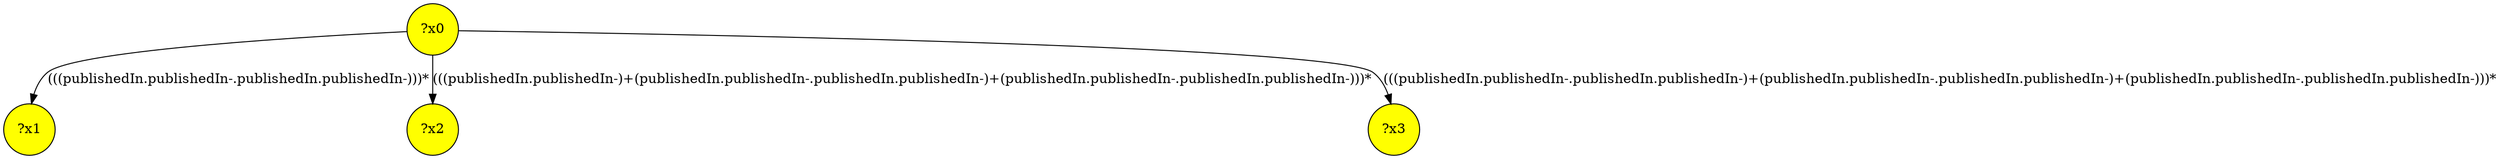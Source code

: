 digraph g {
	x1 [fillcolor="yellow", style="filled," shape=circle, label="?x1"];
	x2 [fillcolor="yellow", style="filled," shape=circle, label="?x2"];
	x0 [fillcolor="yellow", style="filled," shape=circle, label="?x0"];
	x3 [fillcolor="yellow", style="filled," shape=circle, label="?x3"];
	x0 -> x1 [label="(((publishedIn.publishedIn-.publishedIn.publishedIn-)))*"];
	x0 -> x2 [label="(((publishedIn.publishedIn-)+(publishedIn.publishedIn-.publishedIn.publishedIn-)+(publishedIn.publishedIn-.publishedIn.publishedIn-)))*"];
	x0 -> x3 [label="(((publishedIn.publishedIn-.publishedIn.publishedIn-)+(publishedIn.publishedIn-.publishedIn.publishedIn-)+(publishedIn.publishedIn-.publishedIn.publishedIn-)))*"];
}
